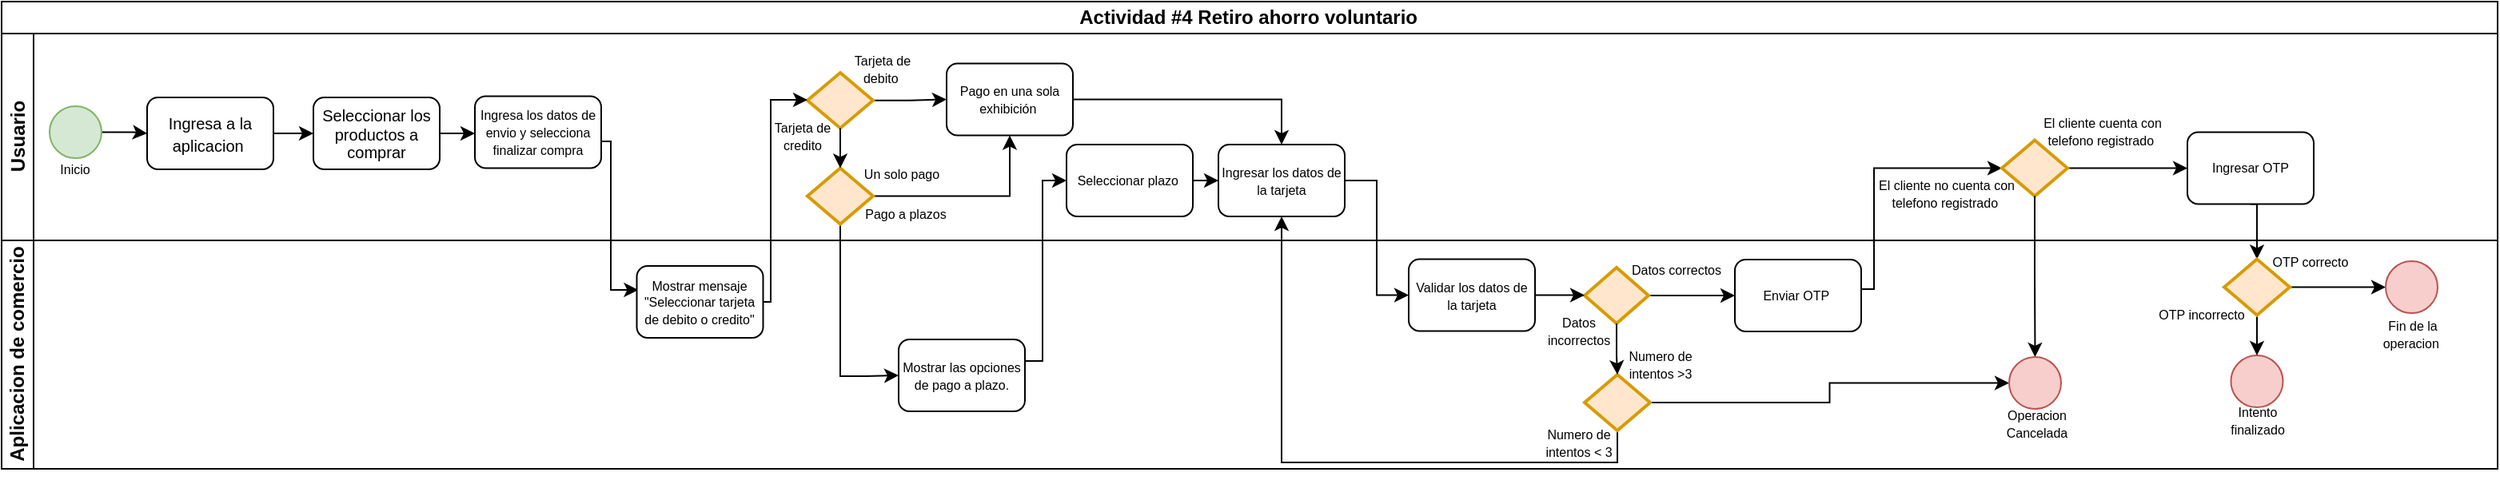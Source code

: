 <mxfile version="24.2.3" type="device">
  <diagram name="Página-1" id="q5A3OIHFyccmuB62Dbmx">
    <mxGraphModel dx="1050" dy="522" grid="1" gridSize="10" guides="1" tooltips="1" connect="1" arrows="1" fold="1" page="1" pageScale="1" pageWidth="827" pageHeight="1169" math="0" shadow="0">
      <root>
        <mxCell id="0" />
        <mxCell id="1" parent="0" />
        <mxCell id="Y9RoYlYrAsCEGxNpYO47-5" value="Actividad #4 Retiro ahorro voluntario&amp;nbsp;" style="swimlane;childLayout=stackLayout;resizeParent=1;resizeParentMax=0;horizontal=1;startSize=20;horizontalStack=0;html=1;" parent="1" vertex="1">
          <mxGeometry x="149" y="240" width="1561" height="292.5" as="geometry" />
        </mxCell>
        <mxCell id="Hglqqfuq0ALsmlwvS33P-13" style="edgeStyle=orthogonalEdgeStyle;rounded=0;orthogonalLoop=1;jettySize=auto;html=1;exitX=1;exitY=0.5;exitDx=0;exitDy=0;entryX=0;entryY=0.5;entryDx=0;entryDy=0;" edge="1" parent="Y9RoYlYrAsCEGxNpYO47-5" source="Y9RoYlYrAsCEGxNpYO47-66" target="Y9RoYlYrAsCEGxNpYO47-68">
          <mxGeometry relative="1" as="geometry">
            <Array as="points">
              <mxPoint x="651" y="225" />
              <mxPoint x="651" y="112" />
            </Array>
          </mxGeometry>
        </mxCell>
        <mxCell id="Hglqqfuq0ALsmlwvS33P-21" style="edgeStyle=orthogonalEdgeStyle;rounded=0;orthogonalLoop=1;jettySize=auto;html=1;exitX=1;exitY=0.5;exitDx=0;exitDy=0;entryX=0;entryY=0.5;entryDx=0;entryDy=0;" edge="1" parent="Y9RoYlYrAsCEGxNpYO47-5" source="Hglqqfuq0ALsmlwvS33P-14" target="Y9RoYlYrAsCEGxNpYO47-85">
          <mxGeometry relative="1" as="geometry" />
        </mxCell>
        <mxCell id="Hglqqfuq0ALsmlwvS33P-26" style="edgeStyle=orthogonalEdgeStyle;rounded=0;orthogonalLoop=1;jettySize=auto;html=1;exitX=0.5;exitY=1;exitDx=0;exitDy=0;exitPerimeter=0;" edge="1" parent="Y9RoYlYrAsCEGxNpYO47-5" source="Y9RoYlYrAsCEGxNpYO47-70" target="Hglqqfuq0ALsmlwvS33P-14">
          <mxGeometry relative="1" as="geometry" />
        </mxCell>
        <mxCell id="Hglqqfuq0ALsmlwvS33P-33" style="edgeStyle=orthogonalEdgeStyle;rounded=0;orthogonalLoop=1;jettySize=auto;html=1;exitX=1;exitY=0.5;exitDx=0;exitDy=0;entryX=0;entryY=0.5;entryDx=0;entryDy=0;entryPerimeter=0;" edge="1" parent="Y9RoYlYrAsCEGxNpYO47-5" source="Y9RoYlYrAsCEGxNpYO47-75" target="Y9RoYlYrAsCEGxNpYO47-58">
          <mxGeometry relative="1" as="geometry">
            <Array as="points">
              <mxPoint x="1171" y="180" />
              <mxPoint x="1171" y="104" />
            </Array>
          </mxGeometry>
        </mxCell>
        <mxCell id="Hglqqfuq0ALsmlwvS33P-92" style="edgeStyle=orthogonalEdgeStyle;rounded=0;orthogonalLoop=1;jettySize=auto;html=1;exitX=0.5;exitY=1;exitDx=0;exitDy=0;entryX=0.5;entryY=0;entryDx=0;entryDy=0;entryPerimeter=0;" edge="1" parent="Y9RoYlYrAsCEGxNpYO47-5" source="Y9RoYlYrAsCEGxNpYO47-77" target="Hglqqfuq0ALsmlwvS33P-35">
          <mxGeometry relative="1" as="geometry" />
        </mxCell>
        <mxCell id="Y9RoYlYrAsCEGxNpYO47-6" value="Usuario" style="swimlane;startSize=20;horizontal=0;html=1;" parent="Y9RoYlYrAsCEGxNpYO47-5" vertex="1">
          <mxGeometry y="20" width="1561" height="129.5" as="geometry" />
        </mxCell>
        <mxCell id="Y9RoYlYrAsCEGxNpYO47-48" style="edgeStyle=orthogonalEdgeStyle;rounded=0;orthogonalLoop=1;jettySize=auto;html=1;exitX=1;exitY=0.5;exitDx=0;exitDy=0;" parent="Y9RoYlYrAsCEGxNpYO47-6" source="Y9RoYlYrAsCEGxNpYO47-1" target="Y9RoYlYrAsCEGxNpYO47-4" edge="1">
          <mxGeometry relative="1" as="geometry" />
        </mxCell>
        <mxCell id="Y9RoYlYrAsCEGxNpYO47-1" value="" style="ellipse;whiteSpace=wrap;html=1;aspect=fixed;fillColor=#d5e8d4;strokeColor=#82b366;" parent="Y9RoYlYrAsCEGxNpYO47-6" vertex="1">
          <mxGeometry x="30" y="45.5" width="32.5" height="32.5" as="geometry" />
        </mxCell>
        <mxCell id="Y9RoYlYrAsCEGxNpYO47-46" style="edgeStyle=orthogonalEdgeStyle;rounded=0;orthogonalLoop=1;jettySize=auto;html=1;exitX=1;exitY=0.5;exitDx=0;exitDy=0;entryX=0;entryY=0.5;entryDx=0;entryDy=0;" parent="Y9RoYlYrAsCEGxNpYO47-6" source="Y9RoYlYrAsCEGxNpYO47-4" target="Y9RoYlYrAsCEGxNpYO47-9" edge="1">
          <mxGeometry relative="1" as="geometry" />
        </mxCell>
        <mxCell id="Y9RoYlYrAsCEGxNpYO47-4" value="&lt;p style=&quot;line-height: 105%;&quot;&gt;&lt;font style=&quot;font-size: 10px;&quot;&gt;Ingresa a la aplicacion&amp;nbsp;&lt;/font&gt;&lt;/p&gt;" style="rounded=1;whiteSpace=wrap;html=1;" parent="Y9RoYlYrAsCEGxNpYO47-6" vertex="1">
          <mxGeometry x="91" y="40" width="79" height="45" as="geometry" />
        </mxCell>
        <mxCell id="Hglqqfuq0ALsmlwvS33P-5" style="edgeStyle=orthogonalEdgeStyle;rounded=0;orthogonalLoop=1;jettySize=auto;html=1;exitX=1;exitY=0.5;exitDx=0;exitDy=0;entryX=0;entryY=0.5;entryDx=0;entryDy=0;" edge="1" parent="Y9RoYlYrAsCEGxNpYO47-6" source="Y9RoYlYrAsCEGxNpYO47-9" target="Hglqqfuq0ALsmlwvS33P-1">
          <mxGeometry relative="1" as="geometry" />
        </mxCell>
        <mxCell id="Y9RoYlYrAsCEGxNpYO47-9" value="&lt;p style=&quot;line-height: 87%;&quot;&gt;&lt;font style=&quot;font-size: 10px;&quot;&gt;Seleccionar los productos a comprar&lt;/font&gt;&lt;/p&gt;" style="rounded=1;whiteSpace=wrap;html=1;" parent="Y9RoYlYrAsCEGxNpYO47-6" vertex="1">
          <mxGeometry x="195" y="40" width="79" height="45" as="geometry" />
        </mxCell>
        <mxCell id="Y9RoYlYrAsCEGxNpYO47-62" value="&lt;p style=&quot;line-height: 70%;&quot;&gt;&lt;font style=&quot;font-size: 8px;&quot;&gt;El cliente no cuenta con telefono registrado&amp;nbsp;&lt;/font&gt;&lt;/p&gt;" style="text;html=1;align=center;verticalAlign=middle;whiteSpace=wrap;rounded=0;" parent="Y9RoYlYrAsCEGxNpYO47-6" vertex="1">
          <mxGeometry x="1172" y="82" width="89" height="36" as="geometry" />
        </mxCell>
        <mxCell id="Hglqqfuq0ALsmlwvS33P-16" style="edgeStyle=orthogonalEdgeStyle;rounded=0;orthogonalLoop=1;jettySize=auto;html=1;exitX=1;exitY=0.5;exitDx=0;exitDy=0;" edge="1" parent="Y9RoYlYrAsCEGxNpYO47-6" source="Y9RoYlYrAsCEGxNpYO47-68" target="Hglqqfuq0ALsmlwvS33P-14">
          <mxGeometry relative="1" as="geometry" />
        </mxCell>
        <mxCell id="Y9RoYlYrAsCEGxNpYO47-68" value="&lt;p style=&quot;line-height: 80%;&quot;&gt;&lt;span style=&quot;font-size: 8px;&quot;&gt;Seleccionar plazo&amp;nbsp;&lt;/span&gt;&lt;/p&gt;" style="rounded=1;whiteSpace=wrap;html=1;" parent="Y9RoYlYrAsCEGxNpYO47-6" vertex="1">
          <mxGeometry x="666" y="69.5" width="79" height="45" as="geometry" />
        </mxCell>
        <mxCell id="Y9RoYlYrAsCEGxNpYO47-111" value="&lt;p style=&quot;line-height: 70%;&quot;&gt;&lt;font style=&quot;font-size: 8px;&quot;&gt;Inicio&lt;/font&gt;&lt;/p&gt;" style="text;html=1;align=center;verticalAlign=middle;whiteSpace=wrap;rounded=0;" parent="Y9RoYlYrAsCEGxNpYO47-6" vertex="1">
          <mxGeometry x="16.25" y="69.5" width="60" height="30" as="geometry" />
        </mxCell>
        <mxCell id="Hglqqfuq0ALsmlwvS33P-1" value="&lt;p style=&quot;line-height: 74%;&quot;&gt;&lt;font style=&quot;font-size: 8px;&quot;&gt;Ingresa los datos de envio y selecciona finalizar compra&lt;/font&gt;&lt;/p&gt;" style="rounded=1;whiteSpace=wrap;html=1;" vertex="1" parent="Y9RoYlYrAsCEGxNpYO47-6">
          <mxGeometry x="296" y="39.25" width="79" height="45" as="geometry" />
        </mxCell>
        <mxCell id="Hglqqfuq0ALsmlwvS33P-7" style="edgeStyle=orthogonalEdgeStyle;rounded=0;orthogonalLoop=1;jettySize=auto;html=1;exitX=1;exitY=0.5;exitDx=0;exitDy=0;entryX=0.012;entryY=0.417;entryDx=0;entryDy=0;entryPerimeter=0;" edge="1" parent="Y9RoYlYrAsCEGxNpYO47-6">
          <mxGeometry relative="1" as="geometry">
            <mxPoint x="375" y="67.5" as="sourcePoint" />
            <mxPoint x="398.198" y="160.515" as="targetPoint" />
            <Array as="points">
              <mxPoint x="381" y="68" />
              <mxPoint x="381" y="160" />
            </Array>
          </mxGeometry>
        </mxCell>
        <mxCell id="Y9RoYlYrAsCEGxNpYO47-39" value="&lt;p style=&quot;line-height: 70%;&quot;&gt;&lt;span style=&quot;font-size: 8px;&quot;&gt;Tarjeta de debito&amp;nbsp;&lt;/span&gt;&lt;/p&gt;" style="text;html=1;align=center;verticalAlign=middle;whiteSpace=wrap;rounded=0;" parent="Y9RoYlYrAsCEGxNpYO47-6" vertex="1">
          <mxGeometry x="521" y="5.25" width="60" height="34" as="geometry" />
        </mxCell>
        <mxCell id="Hglqqfuq0ALsmlwvS33P-14" value="&lt;p style=&quot;line-height: 80%;&quot;&gt;&lt;span style=&quot;font-size: 8px;&quot;&gt;Ingresar los datos de la tarjeta&lt;/span&gt;&lt;/p&gt;" style="rounded=1;whiteSpace=wrap;html=1;" vertex="1" parent="Y9RoYlYrAsCEGxNpYO47-6">
          <mxGeometry x="761" y="69.5" width="79" height="45" as="geometry" />
        </mxCell>
        <mxCell id="Y9RoYlYrAsCEGxNpYO47-41" value="&lt;p style=&quot;line-height: 70%;&quot;&gt;&lt;font style=&quot;font-size: 8px;&quot;&gt;Tarjeta de credito&lt;/font&gt;&lt;/p&gt;" style="text;html=1;align=center;verticalAlign=middle;whiteSpace=wrap;rounded=0;" parent="Y9RoYlYrAsCEGxNpYO47-6" vertex="1">
          <mxGeometry x="471" y="49.25" width="60" height="30" as="geometry" />
        </mxCell>
        <mxCell id="Y9RoYlYrAsCEGxNpYO47-77" value="&lt;p style=&quot;line-height: 80%;&quot;&gt;&lt;span style=&quot;font-size: 8px;&quot;&gt;Ingresar OTP&lt;/span&gt;&lt;/p&gt;" style="rounded=1;whiteSpace=wrap;html=1;" parent="Y9RoYlYrAsCEGxNpYO47-6" vertex="1">
          <mxGeometry x="1367" y="61.75" width="79" height="45" as="geometry" />
        </mxCell>
        <mxCell id="Y9RoYlYrAsCEGxNpYO47-61" value="&lt;p style=&quot;line-height: 70%;&quot;&gt;&lt;font style=&quot;font-size: 8px;&quot;&gt;El cliente cuenta con telefono registrado&amp;nbsp;&lt;/font&gt;&lt;/p&gt;" style="text;html=1;align=center;verticalAlign=middle;whiteSpace=wrap;rounded=0;" parent="Y9RoYlYrAsCEGxNpYO47-6" vertex="1">
          <mxGeometry x="1273" y="43.25" width="82" height="36" as="geometry" />
        </mxCell>
        <mxCell id="Hglqqfuq0ALsmlwvS33P-34" style="edgeStyle=orthogonalEdgeStyle;rounded=0;orthogonalLoop=1;jettySize=auto;html=1;exitX=1;exitY=0.5;exitDx=0;exitDy=0;exitPerimeter=0;entryX=0;entryY=0.5;entryDx=0;entryDy=0;" edge="1" parent="Y9RoYlYrAsCEGxNpYO47-6" source="Y9RoYlYrAsCEGxNpYO47-58" target="Y9RoYlYrAsCEGxNpYO47-77">
          <mxGeometry relative="1" as="geometry" />
        </mxCell>
        <mxCell id="Y9RoYlYrAsCEGxNpYO47-58" value="" style="strokeWidth=2;html=1;shape=mxgraph.flowchart.decision;whiteSpace=wrap;fillColor=#ffe6cc;strokeColor=#d79b00;" parent="Y9RoYlYrAsCEGxNpYO47-6" vertex="1">
          <mxGeometry x="1251" y="66.75" width="41" height="35" as="geometry" />
        </mxCell>
        <mxCell id="Hglqqfuq0ALsmlwvS33P-112" style="edgeStyle=orthogonalEdgeStyle;rounded=0;orthogonalLoop=1;jettySize=auto;html=1;exitX=1;exitY=0.5;exitDx=0;exitDy=0;entryX=0.5;entryY=0;entryDx=0;entryDy=0;" edge="1" parent="Y9RoYlYrAsCEGxNpYO47-6" source="Hglqqfuq0ALsmlwvS33P-108" target="Hglqqfuq0ALsmlwvS33P-14">
          <mxGeometry relative="1" as="geometry" />
        </mxCell>
        <mxCell id="Hglqqfuq0ALsmlwvS33P-108" value="&lt;p style=&quot;line-height: 80%;&quot;&gt;&lt;span style=&quot;font-size: 8px;&quot;&gt;Pago en una sola exhibición&amp;nbsp;&lt;/span&gt;&lt;/p&gt;" style="rounded=1;whiteSpace=wrap;html=1;" vertex="1" parent="Y9RoYlYrAsCEGxNpYO47-6">
          <mxGeometry x="591" y="18.75" width="79" height="45" as="geometry" />
        </mxCell>
        <mxCell id="Y9RoYlYrAsCEGxNpYO47-43" value="&lt;span style=&quot;font-size: 8px;&quot;&gt;Pago a plazos&lt;/span&gt;" style="text;html=1;align=center;verticalAlign=middle;whiteSpace=wrap;rounded=0;rotation=0;" parent="Y9RoYlYrAsCEGxNpYO47-6" vertex="1">
          <mxGeometry x="531" y="93.5" width="69" height="36" as="geometry" />
        </mxCell>
        <mxCell id="Y9RoYlYrAsCEGxNpYO47-56" value="&lt;p style=&quot;line-height: 70%;&quot;&gt;&lt;font style=&quot;font-size: 8px;&quot;&gt;Un solo pago&lt;/font&gt;&lt;/p&gt;" style="text;html=1;align=center;verticalAlign=middle;whiteSpace=wrap;rounded=0;" parent="Y9RoYlYrAsCEGxNpYO47-6" vertex="1">
          <mxGeometry x="531" y="69.5" width="64" height="36" as="geometry" />
        </mxCell>
        <mxCell id="Hglqqfuq0ALsmlwvS33P-104" style="edgeStyle=orthogonalEdgeStyle;rounded=0;orthogonalLoop=1;jettySize=auto;html=1;entryX=0.5;entryY=0;entryDx=0;entryDy=0;" edge="1" parent="Y9RoYlYrAsCEGxNpYO47-5" source="Y9RoYlYrAsCEGxNpYO47-58" target="Hglqqfuq0ALsmlwvS33P-102">
          <mxGeometry relative="1" as="geometry" />
        </mxCell>
        <mxCell id="Hglqqfuq0ALsmlwvS33P-109" style="edgeStyle=orthogonalEdgeStyle;rounded=0;orthogonalLoop=1;jettySize=auto;html=1;exitX=1;exitY=0.5;exitDx=0;exitDy=0;exitPerimeter=0;entryX=0;entryY=0.5;entryDx=0;entryDy=0;" edge="1" parent="Y9RoYlYrAsCEGxNpYO47-5" source="Y9RoYlYrAsCEGxNpYO47-10" target="Hglqqfuq0ALsmlwvS33P-108">
          <mxGeometry relative="1" as="geometry" />
        </mxCell>
        <mxCell id="Hglqqfuq0ALsmlwvS33P-110" style="edgeStyle=orthogonalEdgeStyle;rounded=0;orthogonalLoop=1;jettySize=auto;html=1;entryX=0.5;entryY=1;entryDx=0;entryDy=0;" edge="1" parent="Y9RoYlYrAsCEGxNpYO47-5" source="Y9RoYlYrAsCEGxNpYO47-36" target="Hglqqfuq0ALsmlwvS33P-108">
          <mxGeometry relative="1" as="geometry" />
        </mxCell>
        <mxCell id="Y9RoYlYrAsCEGxNpYO47-7" value="Aplicacion de comercio" style="swimlane;startSize=20;horizontal=0;html=1;" parent="Y9RoYlYrAsCEGxNpYO47-5" vertex="1">
          <mxGeometry y="149.5" width="1561" height="143" as="geometry" />
        </mxCell>
        <mxCell id="Y9RoYlYrAsCEGxNpYO47-10" value="" style="strokeWidth=2;html=1;shape=mxgraph.flowchart.decision;whiteSpace=wrap;fillColor=#ffe6cc;strokeColor=#d79b00;" parent="Y9RoYlYrAsCEGxNpYO47-7" vertex="1">
          <mxGeometry x="504" y="-105" width="41" height="34.75" as="geometry" />
        </mxCell>
        <mxCell id="Y9RoYlYrAsCEGxNpYO47-15" value="" style="ellipse;whiteSpace=wrap;html=1;aspect=fixed;fillColor=#f8cecc;strokeColor=#b85450;" parent="Y9RoYlYrAsCEGxNpYO47-7" vertex="1">
          <mxGeometry x="1394.25" y="72" width="32.5" height="32.5" as="geometry" />
        </mxCell>
        <mxCell id="Hglqqfuq0ALsmlwvS33P-12" style="edgeStyle=orthogonalEdgeStyle;rounded=0;orthogonalLoop=1;jettySize=auto;html=1;entryX=0;entryY=0.5;entryDx=0;entryDy=0;" edge="1" parent="Y9RoYlYrAsCEGxNpYO47-7" source="Y9RoYlYrAsCEGxNpYO47-36" target="Y9RoYlYrAsCEGxNpYO47-66">
          <mxGeometry relative="1" as="geometry">
            <Array as="points">
              <mxPoint x="525" y="85" />
              <mxPoint x="541" y="85" />
            </Array>
          </mxGeometry>
        </mxCell>
        <mxCell id="Y9RoYlYrAsCEGxNpYO47-36" value="" style="strokeWidth=2;html=1;shape=mxgraph.flowchart.decision;whiteSpace=wrap;fillColor=#ffe6cc;strokeColor=#d79b00;" parent="Y9RoYlYrAsCEGxNpYO47-7" vertex="1">
          <mxGeometry x="504" y="-45.25" width="41" height="35" as="geometry" />
        </mxCell>
        <mxCell id="Y9RoYlYrAsCEGxNpYO47-66" value="&lt;p style=&quot;line-height: 80%;&quot;&gt;&lt;font style=&quot;font-size: 8px;&quot;&gt;Mostrar las opciones de pago a plazo.&lt;/font&gt;&lt;/p&gt;" style="rounded=1;whiteSpace=wrap;html=1;" parent="Y9RoYlYrAsCEGxNpYO47-7" vertex="1">
          <mxGeometry x="561" y="62" width="79" height="45" as="geometry" />
        </mxCell>
        <mxCell id="Y9RoYlYrAsCEGxNpYO47-85" value="&lt;p style=&quot;line-height: 80%;&quot;&gt;&lt;span style=&quot;font-size: 8px;&quot;&gt;Validar los datos de la tarjeta&lt;/span&gt;&lt;/p&gt;" style="rounded=1;whiteSpace=wrap;html=1;" parent="Y9RoYlYrAsCEGxNpYO47-7" vertex="1">
          <mxGeometry x="880" y="11.75" width="79" height="45" as="geometry" />
        </mxCell>
        <mxCell id="Hglqqfuq0ALsmlwvS33P-31" style="edgeStyle=orthogonalEdgeStyle;rounded=0;orthogonalLoop=1;jettySize=auto;html=1;" edge="1" parent="Y9RoYlYrAsCEGxNpYO47-7" source="Y9RoYlYrAsCEGxNpYO47-91" target="Y9RoYlYrAsCEGxNpYO47-75">
          <mxGeometry relative="1" as="geometry" />
        </mxCell>
        <mxCell id="Y9RoYlYrAsCEGxNpYO47-91" value="" style="strokeWidth=2;html=1;shape=mxgraph.flowchart.decision;whiteSpace=wrap;fillColor=#ffe6cc;strokeColor=#d79b00;" parent="Y9RoYlYrAsCEGxNpYO47-7" vertex="1">
          <mxGeometry x="990" y="17" width="40" height="35" as="geometry" />
        </mxCell>
        <mxCell id="Y9RoYlYrAsCEGxNpYO47-92" style="edgeStyle=orthogonalEdgeStyle;rounded=0;orthogonalLoop=1;jettySize=auto;html=1;exitX=1;exitY=0.5;exitDx=0;exitDy=0;entryX=0;entryY=0.5;entryDx=0;entryDy=0;entryPerimeter=0;" parent="Y9RoYlYrAsCEGxNpYO47-7" source="Y9RoYlYrAsCEGxNpYO47-85" target="Y9RoYlYrAsCEGxNpYO47-91" edge="1">
          <mxGeometry relative="1" as="geometry" />
        </mxCell>
        <mxCell id="Y9RoYlYrAsCEGxNpYO47-94" value="&lt;p style=&quot;line-height: 70%;&quot;&gt;&lt;font style=&quot;font-size: 8px;&quot;&gt;Datos incorrectos&lt;/font&gt;&lt;/p&gt;" style="text;html=1;align=center;verticalAlign=middle;whiteSpace=wrap;rounded=0;" parent="Y9RoYlYrAsCEGxNpYO47-7" vertex="1">
          <mxGeometry x="962" y="40" width="49" height="32" as="geometry" />
        </mxCell>
        <mxCell id="Y9RoYlYrAsCEGxNpYO47-112" value="&lt;p style=&quot;line-height: 70%;&quot;&gt;&lt;font style=&quot;font-size: 8px;&quot;&gt;Intento finalizado&lt;/font&gt;&lt;/p&gt;" style="text;html=1;align=center;verticalAlign=middle;whiteSpace=wrap;rounded=0;" parent="Y9RoYlYrAsCEGxNpYO47-7" vertex="1">
          <mxGeometry x="1381" y="95.5" width="59.5" height="33" as="geometry" />
        </mxCell>
        <mxCell id="Hglqqfuq0ALsmlwvS33P-6" value="&lt;p style=&quot;line-height: 79%;&quot;&gt;&lt;font style=&quot;font-size: 8px;&quot;&gt;Mostrar mensaje &quot;Seleccionar tarjeta de debito o credito&quot;&lt;/font&gt;&lt;/p&gt;" style="rounded=1;whiteSpace=wrap;html=1;" vertex="1" parent="Y9RoYlYrAsCEGxNpYO47-7">
          <mxGeometry x="397.25" y="16" width="79" height="45" as="geometry" />
        </mxCell>
        <mxCell id="Hglqqfuq0ALsmlwvS33P-18" style="edgeStyle=orthogonalEdgeStyle;rounded=0;orthogonalLoop=1;jettySize=auto;html=1;exitX=1;exitY=0.5;exitDx=0;exitDy=0;entryX=0;entryY=0.5;entryDx=0;entryDy=0;entryPerimeter=0;" edge="1" parent="Y9RoYlYrAsCEGxNpYO47-7" source="Hglqqfuq0ALsmlwvS33P-6" target="Y9RoYlYrAsCEGxNpYO47-10">
          <mxGeometry relative="1" as="geometry">
            <Array as="points">
              <mxPoint x="481" y="39" />
              <mxPoint x="481" y="-88" />
              <mxPoint x="504" y="-88" />
            </Array>
          </mxGeometry>
        </mxCell>
        <mxCell id="Hglqqfuq0ALsmlwvS33P-20" style="edgeStyle=orthogonalEdgeStyle;rounded=0;orthogonalLoop=1;jettySize=auto;html=1;entryX=0.5;entryY=0;entryDx=0;entryDy=0;entryPerimeter=0;" edge="1" parent="Y9RoYlYrAsCEGxNpYO47-7" source="Y9RoYlYrAsCEGxNpYO47-10" target="Y9RoYlYrAsCEGxNpYO47-36">
          <mxGeometry relative="1" as="geometry" />
        </mxCell>
        <mxCell id="Hglqqfuq0ALsmlwvS33P-106" style="edgeStyle=orthogonalEdgeStyle;rounded=0;orthogonalLoop=1;jettySize=auto;html=1;exitX=1;exitY=0.5;exitDx=0;exitDy=0;exitPerimeter=0;entryX=0;entryY=0.5;entryDx=0;entryDy=0;" edge="1" parent="Y9RoYlYrAsCEGxNpYO47-7" source="Y9RoYlYrAsCEGxNpYO47-70" target="Hglqqfuq0ALsmlwvS33P-102">
          <mxGeometry relative="1" as="geometry" />
        </mxCell>
        <mxCell id="Y9RoYlYrAsCEGxNpYO47-70" value="" style="strokeWidth=2;html=1;shape=mxgraph.flowchart.decision;whiteSpace=wrap;fillColor=#ffe6cc;strokeColor=#d79b00;" parent="Y9RoYlYrAsCEGxNpYO47-7" vertex="1">
          <mxGeometry x="990" y="84" width="41" height="35" as="geometry" />
        </mxCell>
        <mxCell id="Hglqqfuq0ALsmlwvS33P-25" value="&lt;p style=&quot;line-height: 70%;&quot;&gt;&lt;span style=&quot;font-size: 8px;&quot;&gt;Numero de intentos &amp;gt;3&lt;/span&gt;&lt;/p&gt;" style="text;html=1;align=center;verticalAlign=middle;whiteSpace=wrap;rounded=0;" vertex="1" parent="Y9RoYlYrAsCEGxNpYO47-7">
          <mxGeometry x="1003" y="59.5" width="69" height="36" as="geometry" />
        </mxCell>
        <mxCell id="Hglqqfuq0ALsmlwvS33P-28" style="edgeStyle=orthogonalEdgeStyle;rounded=0;orthogonalLoop=1;jettySize=auto;html=1;entryX=0.5;entryY=0;entryDx=0;entryDy=0;entryPerimeter=0;" edge="1" parent="Y9RoYlYrAsCEGxNpYO47-7" source="Y9RoYlYrAsCEGxNpYO47-91" target="Y9RoYlYrAsCEGxNpYO47-70">
          <mxGeometry relative="1" as="geometry" />
        </mxCell>
        <mxCell id="Hglqqfuq0ALsmlwvS33P-29" value="&lt;p style=&quot;line-height: 70%;&quot;&gt;&lt;span style=&quot;font-size: 8px;&quot;&gt;Numero de intentos &amp;lt; 3&lt;/span&gt;&lt;/p&gt;" style="text;html=1;align=center;verticalAlign=middle;whiteSpace=wrap;rounded=0;" vertex="1" parent="Y9RoYlYrAsCEGxNpYO47-7">
          <mxGeometry x="952" y="108.5" width="69" height="36" as="geometry" />
        </mxCell>
        <mxCell id="Y9RoYlYrAsCEGxNpYO47-75" value="&lt;p style=&quot;line-height: 80%;&quot;&gt;&lt;span style=&quot;font-size: 8px;&quot;&gt;Enviar OTP&amp;nbsp;&lt;/span&gt;&lt;/p&gt;" style="rounded=1;whiteSpace=wrap;html=1;" parent="Y9RoYlYrAsCEGxNpYO47-7" vertex="1">
          <mxGeometry x="1084" y="12" width="79" height="45" as="geometry" />
        </mxCell>
        <mxCell id="Y9RoYlYrAsCEGxNpYO47-101" value="&lt;p style=&quot;line-height: 70%;&quot;&gt;&lt;span style=&quot;font-size: 8px;&quot;&gt;Datos correctos&lt;/span&gt;&lt;/p&gt;" style="text;html=1;align=center;verticalAlign=middle;whiteSpace=wrap;rounded=0;" parent="Y9RoYlYrAsCEGxNpYO47-7" vertex="1">
          <mxGeometry x="1003" width="89" height="36" as="geometry" />
        </mxCell>
        <mxCell id="Hglqqfuq0ALsmlwvS33P-95" style="edgeStyle=orthogonalEdgeStyle;rounded=0;orthogonalLoop=1;jettySize=auto;html=1;exitX=1;exitY=0.5;exitDx=0;exitDy=0;exitPerimeter=0;entryX=0;entryY=0.5;entryDx=0;entryDy=0;" edge="1" parent="Y9RoYlYrAsCEGxNpYO47-7" source="Hglqqfuq0ALsmlwvS33P-35" target="Y9RoYlYrAsCEGxNpYO47-79">
          <mxGeometry relative="1" as="geometry" />
        </mxCell>
        <mxCell id="Hglqqfuq0ALsmlwvS33P-97" style="edgeStyle=orthogonalEdgeStyle;rounded=0;orthogonalLoop=1;jettySize=auto;html=1;exitX=0.5;exitY=1;exitDx=0;exitDy=0;exitPerimeter=0;" edge="1" parent="Y9RoYlYrAsCEGxNpYO47-7" source="Hglqqfuq0ALsmlwvS33P-35" target="Y9RoYlYrAsCEGxNpYO47-15">
          <mxGeometry relative="1" as="geometry" />
        </mxCell>
        <mxCell id="Hglqqfuq0ALsmlwvS33P-35" value="" style="strokeWidth=2;html=1;shape=mxgraph.flowchart.decision;whiteSpace=wrap;fillColor=#ffe6cc;strokeColor=#d79b00;" vertex="1" parent="Y9RoYlYrAsCEGxNpYO47-7">
          <mxGeometry x="1390" y="11.75" width="41" height="35" as="geometry" />
        </mxCell>
        <mxCell id="Hglqqfuq0ALsmlwvS33P-90" value="&lt;p style=&quot;line-height: 70%;&quot;&gt;&lt;font style=&quot;font-size: 8px;&quot;&gt;OTP incorrecto&lt;/font&gt;&lt;/p&gt;" style="text;html=1;align=center;verticalAlign=middle;whiteSpace=wrap;rounded=0;" vertex="1" parent="Y9RoYlYrAsCEGxNpYO47-7">
          <mxGeometry x="1335" y="28" width="82" height="36" as="geometry" />
        </mxCell>
        <mxCell id="Y9RoYlYrAsCEGxNpYO47-79" value="" style="ellipse;whiteSpace=wrap;html=1;aspect=fixed;fillColor=#f8cecc;strokeColor=#b85450;" parent="Y9RoYlYrAsCEGxNpYO47-7" vertex="1">
          <mxGeometry x="1491" y="13" width="32.5" height="32.5" as="geometry" />
        </mxCell>
        <mxCell id="Y9RoYlYrAsCEGxNpYO47-114" value="&lt;p style=&quot;line-height: 70%;&quot;&gt;&lt;font style=&quot;font-size: 8px;&quot;&gt;Fin de la operacion&amp;nbsp;&lt;/font&gt;&lt;/p&gt;" style="text;html=1;align=center;verticalAlign=middle;whiteSpace=wrap;rounded=0;" parent="Y9RoYlYrAsCEGxNpYO47-7" vertex="1">
          <mxGeometry x="1473.5" y="43.5" width="67.5" height="30" as="geometry" />
        </mxCell>
        <mxCell id="Hglqqfuq0ALsmlwvS33P-102" value="" style="ellipse;whiteSpace=wrap;html=1;aspect=fixed;fillColor=#f8cecc;strokeColor=#b85450;" vertex="1" parent="Y9RoYlYrAsCEGxNpYO47-7">
          <mxGeometry x="1255.5" y="73" width="32.5" height="32.5" as="geometry" />
        </mxCell>
        <mxCell id="Hglqqfuq0ALsmlwvS33P-103" value="&lt;p style=&quot;line-height: 70%;&quot;&gt;&lt;span style=&quot;font-size: 8px;&quot;&gt;Operacion Cancelada&lt;/span&gt;&lt;/p&gt;" style="text;html=1;align=center;verticalAlign=middle;whiteSpace=wrap;rounded=0;" vertex="1" parent="Y9RoYlYrAsCEGxNpYO47-7">
          <mxGeometry x="1238" y="99.5" width="69.5" height="30" as="geometry" />
        </mxCell>
        <mxCell id="Hglqqfuq0ALsmlwvS33P-36" value="&lt;p style=&quot;line-height: 70%;&quot;&gt;&lt;font style=&quot;font-size: 8px;&quot;&gt;OTP correcto&lt;/font&gt;&lt;/p&gt;" style="text;html=1;align=center;verticalAlign=middle;whiteSpace=wrap;rounded=0;" vertex="1" parent="1">
          <mxGeometry x="1552" y="384.5" width="82" height="36" as="geometry" />
        </mxCell>
      </root>
    </mxGraphModel>
  </diagram>
</mxfile>
